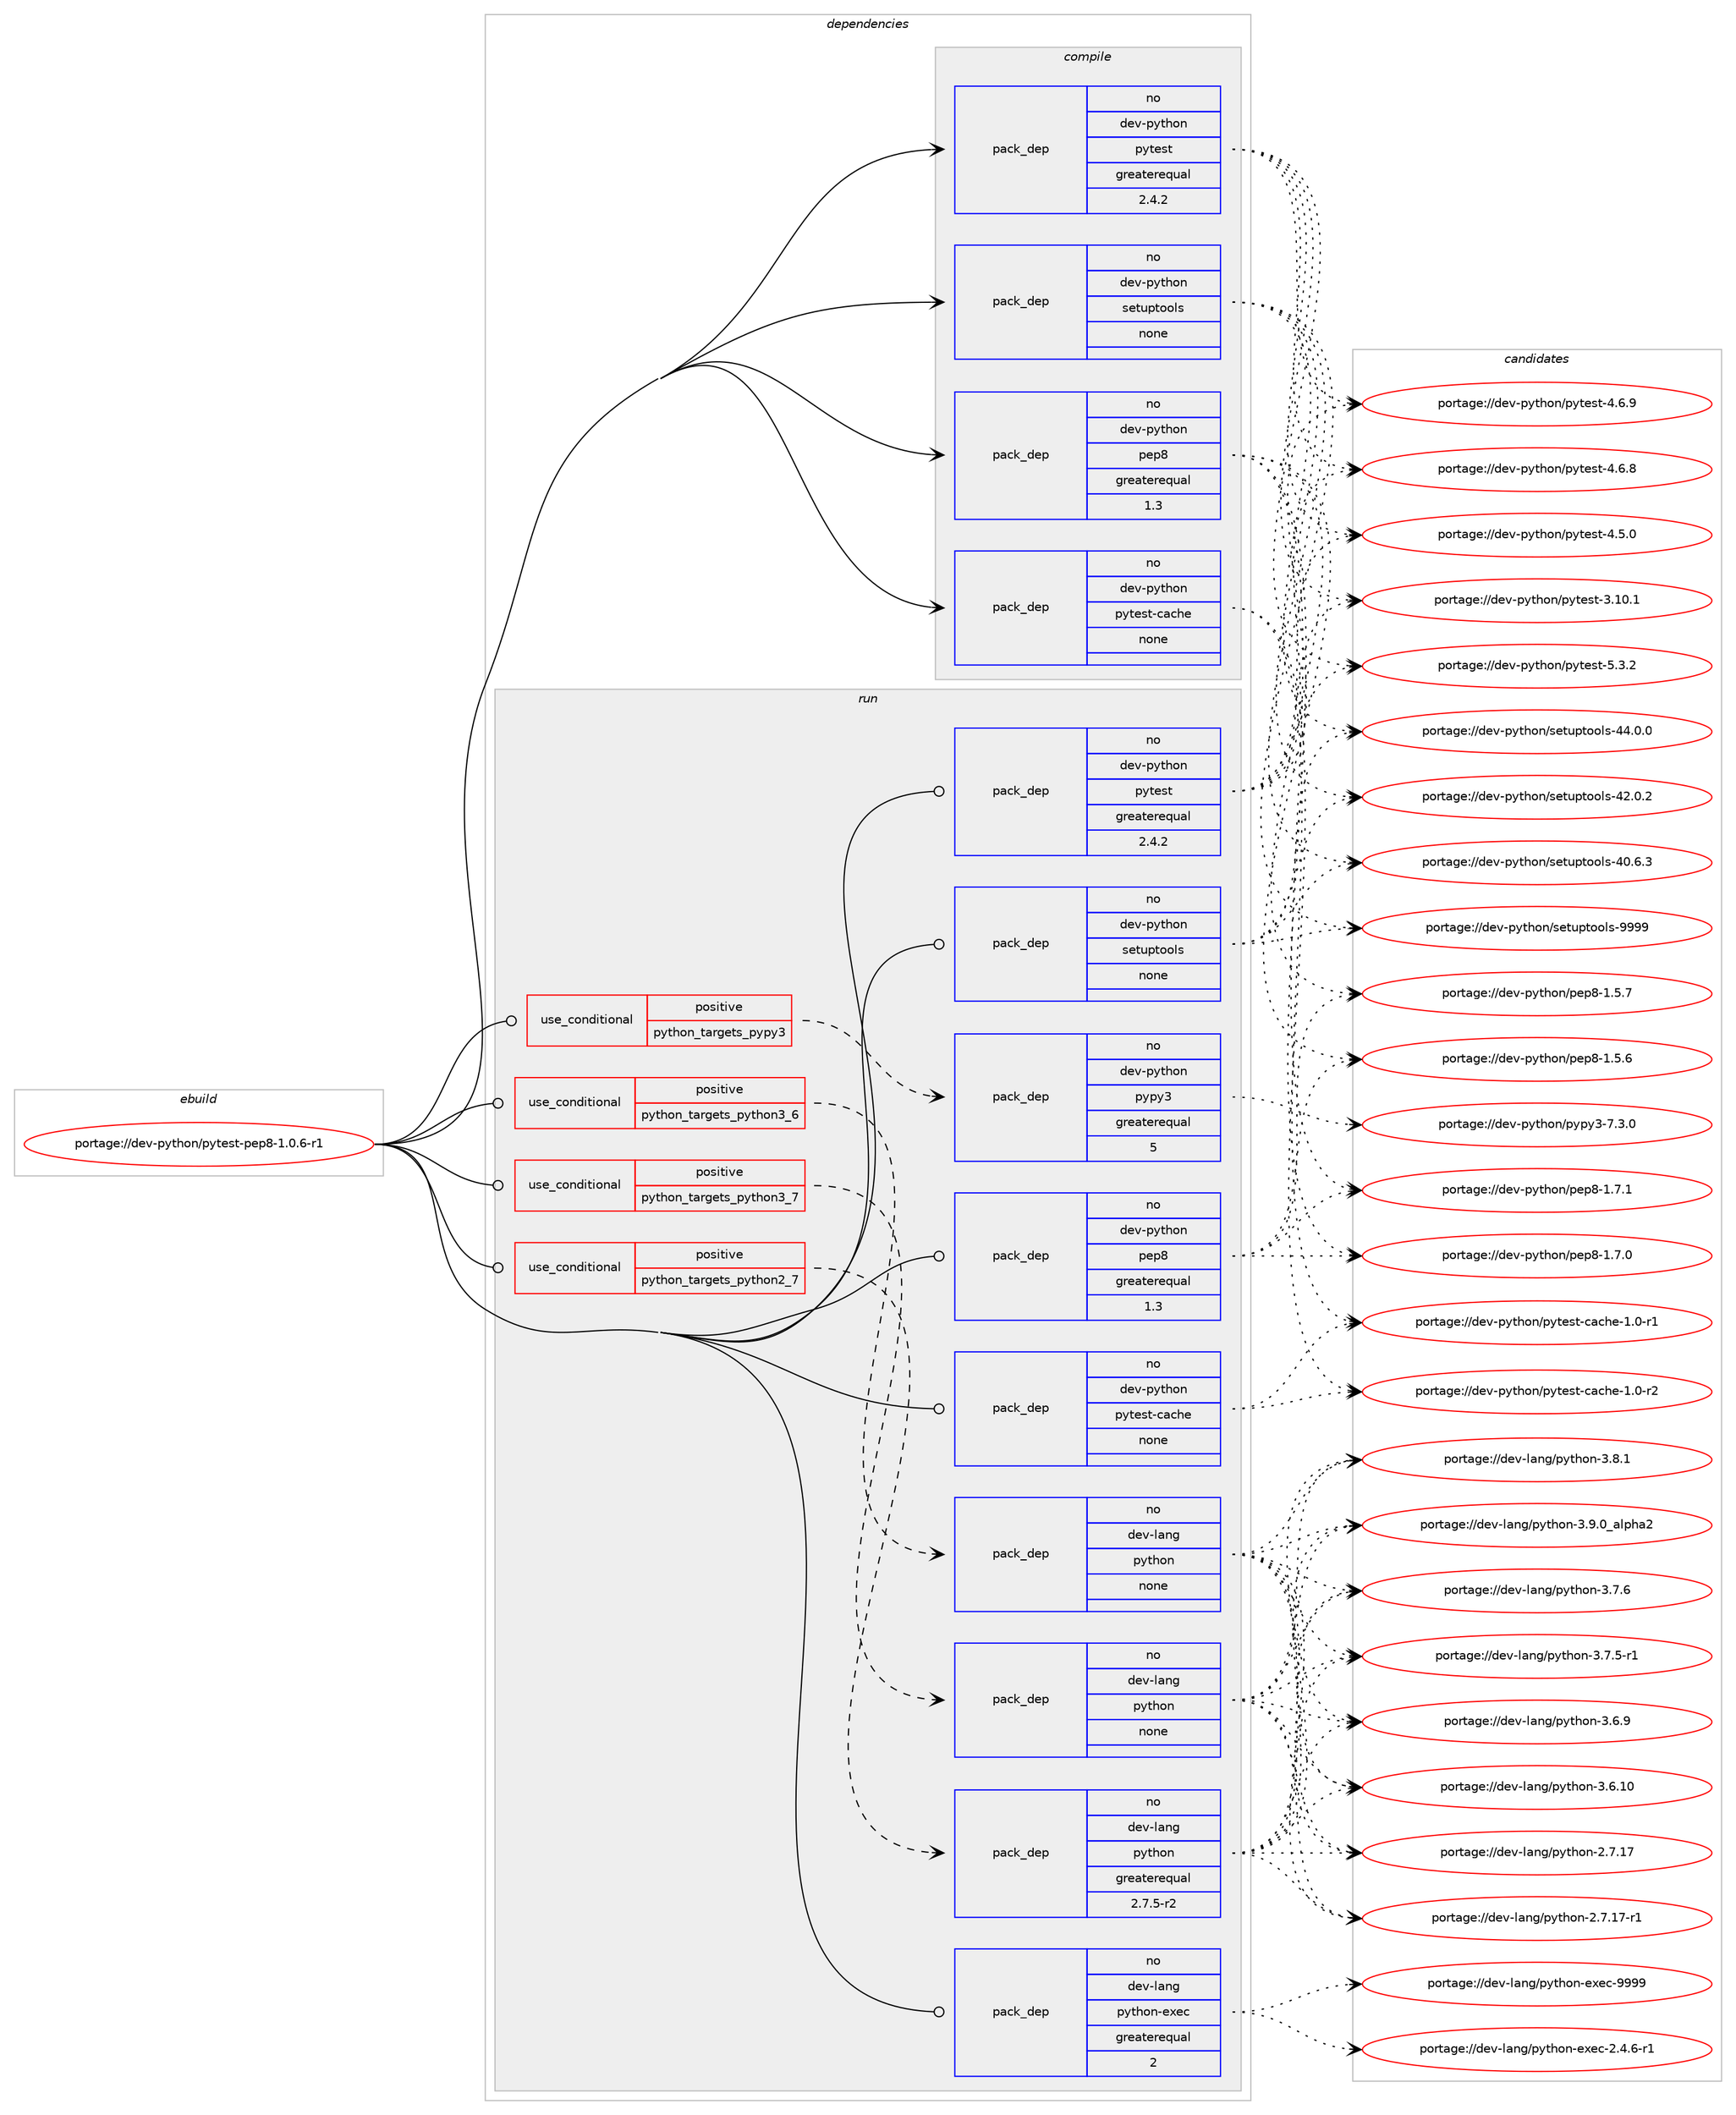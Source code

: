 digraph prolog {

# *************
# Graph options
# *************

newrank=true;
concentrate=true;
compound=true;
graph [rankdir=LR,fontname=Helvetica,fontsize=10,ranksep=1.5];#, ranksep=2.5, nodesep=0.2];
edge  [arrowhead=vee];
node  [fontname=Helvetica,fontsize=10];

# **********
# The ebuild
# **********

subgraph cluster_leftcol {
color=gray;
label=<<i>ebuild</i>>;
id [label="portage://dev-python/pytest-pep8-1.0.6-r1", color=red, width=4, href="../dev-python/pytest-pep8-1.0.6-r1.svg"];
}

# ****************
# The dependencies
# ****************

subgraph cluster_midcol {
color=gray;
label=<<i>dependencies</i>>;
subgraph cluster_compile {
fillcolor="#eeeeee";
style=filled;
label=<<i>compile</i>>;
subgraph pack320778 {
dependency433898 [label=<<TABLE BORDER="0" CELLBORDER="1" CELLSPACING="0" CELLPADDING="4" WIDTH="220"><TR><TD ROWSPAN="6" CELLPADDING="30">pack_dep</TD></TR><TR><TD WIDTH="110">no</TD></TR><TR><TD>dev-python</TD></TR><TR><TD>pep8</TD></TR><TR><TD>greaterequal</TD></TR><TR><TD>1.3</TD></TR></TABLE>>, shape=none, color=blue];
}
id:e -> dependency433898:w [weight=20,style="solid",arrowhead="vee"];
subgraph pack320779 {
dependency433899 [label=<<TABLE BORDER="0" CELLBORDER="1" CELLSPACING="0" CELLPADDING="4" WIDTH="220"><TR><TD ROWSPAN="6" CELLPADDING="30">pack_dep</TD></TR><TR><TD WIDTH="110">no</TD></TR><TR><TD>dev-python</TD></TR><TR><TD>pytest</TD></TR><TR><TD>greaterequal</TD></TR><TR><TD>2.4.2</TD></TR></TABLE>>, shape=none, color=blue];
}
id:e -> dependency433899:w [weight=20,style="solid",arrowhead="vee"];
subgraph pack320780 {
dependency433900 [label=<<TABLE BORDER="0" CELLBORDER="1" CELLSPACING="0" CELLPADDING="4" WIDTH="220"><TR><TD ROWSPAN="6" CELLPADDING="30">pack_dep</TD></TR><TR><TD WIDTH="110">no</TD></TR><TR><TD>dev-python</TD></TR><TR><TD>pytest-cache</TD></TR><TR><TD>none</TD></TR><TR><TD></TD></TR></TABLE>>, shape=none, color=blue];
}
id:e -> dependency433900:w [weight=20,style="solid",arrowhead="vee"];
subgraph pack320781 {
dependency433901 [label=<<TABLE BORDER="0" CELLBORDER="1" CELLSPACING="0" CELLPADDING="4" WIDTH="220"><TR><TD ROWSPAN="6" CELLPADDING="30">pack_dep</TD></TR><TR><TD WIDTH="110">no</TD></TR><TR><TD>dev-python</TD></TR><TR><TD>setuptools</TD></TR><TR><TD>none</TD></TR><TR><TD></TD></TR></TABLE>>, shape=none, color=blue];
}
id:e -> dependency433901:w [weight=20,style="solid",arrowhead="vee"];
}
subgraph cluster_compileandrun {
fillcolor="#eeeeee";
style=filled;
label=<<i>compile and run</i>>;
}
subgraph cluster_run {
fillcolor="#eeeeee";
style=filled;
label=<<i>run</i>>;
subgraph cond108199 {
dependency433902 [label=<<TABLE BORDER="0" CELLBORDER="1" CELLSPACING="0" CELLPADDING="4"><TR><TD ROWSPAN="3" CELLPADDING="10">use_conditional</TD></TR><TR><TD>positive</TD></TR><TR><TD>python_targets_pypy3</TD></TR></TABLE>>, shape=none, color=red];
subgraph pack320782 {
dependency433903 [label=<<TABLE BORDER="0" CELLBORDER="1" CELLSPACING="0" CELLPADDING="4" WIDTH="220"><TR><TD ROWSPAN="6" CELLPADDING="30">pack_dep</TD></TR><TR><TD WIDTH="110">no</TD></TR><TR><TD>dev-python</TD></TR><TR><TD>pypy3</TD></TR><TR><TD>greaterequal</TD></TR><TR><TD>5</TD></TR></TABLE>>, shape=none, color=blue];
}
dependency433902:e -> dependency433903:w [weight=20,style="dashed",arrowhead="vee"];
}
id:e -> dependency433902:w [weight=20,style="solid",arrowhead="odot"];
subgraph cond108200 {
dependency433904 [label=<<TABLE BORDER="0" CELLBORDER="1" CELLSPACING="0" CELLPADDING="4"><TR><TD ROWSPAN="3" CELLPADDING="10">use_conditional</TD></TR><TR><TD>positive</TD></TR><TR><TD>python_targets_python2_7</TD></TR></TABLE>>, shape=none, color=red];
subgraph pack320783 {
dependency433905 [label=<<TABLE BORDER="0" CELLBORDER="1" CELLSPACING="0" CELLPADDING="4" WIDTH="220"><TR><TD ROWSPAN="6" CELLPADDING="30">pack_dep</TD></TR><TR><TD WIDTH="110">no</TD></TR><TR><TD>dev-lang</TD></TR><TR><TD>python</TD></TR><TR><TD>greaterequal</TD></TR><TR><TD>2.7.5-r2</TD></TR></TABLE>>, shape=none, color=blue];
}
dependency433904:e -> dependency433905:w [weight=20,style="dashed",arrowhead="vee"];
}
id:e -> dependency433904:w [weight=20,style="solid",arrowhead="odot"];
subgraph cond108201 {
dependency433906 [label=<<TABLE BORDER="0" CELLBORDER="1" CELLSPACING="0" CELLPADDING="4"><TR><TD ROWSPAN="3" CELLPADDING="10">use_conditional</TD></TR><TR><TD>positive</TD></TR><TR><TD>python_targets_python3_6</TD></TR></TABLE>>, shape=none, color=red];
subgraph pack320784 {
dependency433907 [label=<<TABLE BORDER="0" CELLBORDER="1" CELLSPACING="0" CELLPADDING="4" WIDTH="220"><TR><TD ROWSPAN="6" CELLPADDING="30">pack_dep</TD></TR><TR><TD WIDTH="110">no</TD></TR><TR><TD>dev-lang</TD></TR><TR><TD>python</TD></TR><TR><TD>none</TD></TR><TR><TD></TD></TR></TABLE>>, shape=none, color=blue];
}
dependency433906:e -> dependency433907:w [weight=20,style="dashed",arrowhead="vee"];
}
id:e -> dependency433906:w [weight=20,style="solid",arrowhead="odot"];
subgraph cond108202 {
dependency433908 [label=<<TABLE BORDER="0" CELLBORDER="1" CELLSPACING="0" CELLPADDING="4"><TR><TD ROWSPAN="3" CELLPADDING="10">use_conditional</TD></TR><TR><TD>positive</TD></TR><TR><TD>python_targets_python3_7</TD></TR></TABLE>>, shape=none, color=red];
subgraph pack320785 {
dependency433909 [label=<<TABLE BORDER="0" CELLBORDER="1" CELLSPACING="0" CELLPADDING="4" WIDTH="220"><TR><TD ROWSPAN="6" CELLPADDING="30">pack_dep</TD></TR><TR><TD WIDTH="110">no</TD></TR><TR><TD>dev-lang</TD></TR><TR><TD>python</TD></TR><TR><TD>none</TD></TR><TR><TD></TD></TR></TABLE>>, shape=none, color=blue];
}
dependency433908:e -> dependency433909:w [weight=20,style="dashed",arrowhead="vee"];
}
id:e -> dependency433908:w [weight=20,style="solid",arrowhead="odot"];
subgraph pack320786 {
dependency433910 [label=<<TABLE BORDER="0" CELLBORDER="1" CELLSPACING="0" CELLPADDING="4" WIDTH="220"><TR><TD ROWSPAN="6" CELLPADDING="30">pack_dep</TD></TR><TR><TD WIDTH="110">no</TD></TR><TR><TD>dev-lang</TD></TR><TR><TD>python-exec</TD></TR><TR><TD>greaterequal</TD></TR><TR><TD>2</TD></TR></TABLE>>, shape=none, color=blue];
}
id:e -> dependency433910:w [weight=20,style="solid",arrowhead="odot"];
subgraph pack320787 {
dependency433911 [label=<<TABLE BORDER="0" CELLBORDER="1" CELLSPACING="0" CELLPADDING="4" WIDTH="220"><TR><TD ROWSPAN="6" CELLPADDING="30">pack_dep</TD></TR><TR><TD WIDTH="110">no</TD></TR><TR><TD>dev-python</TD></TR><TR><TD>pep8</TD></TR><TR><TD>greaterequal</TD></TR><TR><TD>1.3</TD></TR></TABLE>>, shape=none, color=blue];
}
id:e -> dependency433911:w [weight=20,style="solid",arrowhead="odot"];
subgraph pack320788 {
dependency433912 [label=<<TABLE BORDER="0" CELLBORDER="1" CELLSPACING="0" CELLPADDING="4" WIDTH="220"><TR><TD ROWSPAN="6" CELLPADDING="30">pack_dep</TD></TR><TR><TD WIDTH="110">no</TD></TR><TR><TD>dev-python</TD></TR><TR><TD>pytest</TD></TR><TR><TD>greaterequal</TD></TR><TR><TD>2.4.2</TD></TR></TABLE>>, shape=none, color=blue];
}
id:e -> dependency433912:w [weight=20,style="solid",arrowhead="odot"];
subgraph pack320789 {
dependency433913 [label=<<TABLE BORDER="0" CELLBORDER="1" CELLSPACING="0" CELLPADDING="4" WIDTH="220"><TR><TD ROWSPAN="6" CELLPADDING="30">pack_dep</TD></TR><TR><TD WIDTH="110">no</TD></TR><TR><TD>dev-python</TD></TR><TR><TD>pytest-cache</TD></TR><TR><TD>none</TD></TR><TR><TD></TD></TR></TABLE>>, shape=none, color=blue];
}
id:e -> dependency433913:w [weight=20,style="solid",arrowhead="odot"];
subgraph pack320790 {
dependency433914 [label=<<TABLE BORDER="0" CELLBORDER="1" CELLSPACING="0" CELLPADDING="4" WIDTH="220"><TR><TD ROWSPAN="6" CELLPADDING="30">pack_dep</TD></TR><TR><TD WIDTH="110">no</TD></TR><TR><TD>dev-python</TD></TR><TR><TD>setuptools</TD></TR><TR><TD>none</TD></TR><TR><TD></TD></TR></TABLE>>, shape=none, color=blue];
}
id:e -> dependency433914:w [weight=20,style="solid",arrowhead="odot"];
}
}

# **************
# The candidates
# **************

subgraph cluster_choices {
rank=same;
color=gray;
label=<<i>candidates</i>>;

subgraph choice320778 {
color=black;
nodesep=1;
choice100101118451121211161041111104711210111256454946554649 [label="portage://dev-python/pep8-1.7.1", color=red, width=4,href="../dev-python/pep8-1.7.1.svg"];
choice100101118451121211161041111104711210111256454946554648 [label="portage://dev-python/pep8-1.7.0", color=red, width=4,href="../dev-python/pep8-1.7.0.svg"];
choice100101118451121211161041111104711210111256454946534655 [label="portage://dev-python/pep8-1.5.7", color=red, width=4,href="../dev-python/pep8-1.5.7.svg"];
choice100101118451121211161041111104711210111256454946534654 [label="portage://dev-python/pep8-1.5.6", color=red, width=4,href="../dev-python/pep8-1.5.6.svg"];
dependency433898:e -> choice100101118451121211161041111104711210111256454946554649:w [style=dotted,weight="100"];
dependency433898:e -> choice100101118451121211161041111104711210111256454946554648:w [style=dotted,weight="100"];
dependency433898:e -> choice100101118451121211161041111104711210111256454946534655:w [style=dotted,weight="100"];
dependency433898:e -> choice100101118451121211161041111104711210111256454946534654:w [style=dotted,weight="100"];
}
subgraph choice320779 {
color=black;
nodesep=1;
choice1001011184511212111610411111047112121116101115116455346514650 [label="portage://dev-python/pytest-5.3.2", color=red, width=4,href="../dev-python/pytest-5.3.2.svg"];
choice1001011184511212111610411111047112121116101115116455246544657 [label="portage://dev-python/pytest-4.6.9", color=red, width=4,href="../dev-python/pytest-4.6.9.svg"];
choice1001011184511212111610411111047112121116101115116455246544656 [label="portage://dev-python/pytest-4.6.8", color=red, width=4,href="../dev-python/pytest-4.6.8.svg"];
choice1001011184511212111610411111047112121116101115116455246534648 [label="portage://dev-python/pytest-4.5.0", color=red, width=4,href="../dev-python/pytest-4.5.0.svg"];
choice100101118451121211161041111104711212111610111511645514649484649 [label="portage://dev-python/pytest-3.10.1", color=red, width=4,href="../dev-python/pytest-3.10.1.svg"];
dependency433899:e -> choice1001011184511212111610411111047112121116101115116455346514650:w [style=dotted,weight="100"];
dependency433899:e -> choice1001011184511212111610411111047112121116101115116455246544657:w [style=dotted,weight="100"];
dependency433899:e -> choice1001011184511212111610411111047112121116101115116455246544656:w [style=dotted,weight="100"];
dependency433899:e -> choice1001011184511212111610411111047112121116101115116455246534648:w [style=dotted,weight="100"];
dependency433899:e -> choice100101118451121211161041111104711212111610111511645514649484649:w [style=dotted,weight="100"];
}
subgraph choice320780 {
color=black;
nodesep=1;
choice100101118451121211161041111104711212111610111511645999799104101454946484511450 [label="portage://dev-python/pytest-cache-1.0-r2", color=red, width=4,href="../dev-python/pytest-cache-1.0-r2.svg"];
choice100101118451121211161041111104711212111610111511645999799104101454946484511449 [label="portage://dev-python/pytest-cache-1.0-r1", color=red, width=4,href="../dev-python/pytest-cache-1.0-r1.svg"];
dependency433900:e -> choice100101118451121211161041111104711212111610111511645999799104101454946484511450:w [style=dotted,weight="100"];
dependency433900:e -> choice100101118451121211161041111104711212111610111511645999799104101454946484511449:w [style=dotted,weight="100"];
}
subgraph choice320781 {
color=black;
nodesep=1;
choice10010111845112121116104111110471151011161171121161111111081154557575757 [label="portage://dev-python/setuptools-9999", color=red, width=4,href="../dev-python/setuptools-9999.svg"];
choice100101118451121211161041111104711510111611711211611111110811545525246484648 [label="portage://dev-python/setuptools-44.0.0", color=red, width=4,href="../dev-python/setuptools-44.0.0.svg"];
choice100101118451121211161041111104711510111611711211611111110811545525046484650 [label="portage://dev-python/setuptools-42.0.2", color=red, width=4,href="../dev-python/setuptools-42.0.2.svg"];
choice100101118451121211161041111104711510111611711211611111110811545524846544651 [label="portage://dev-python/setuptools-40.6.3", color=red, width=4,href="../dev-python/setuptools-40.6.3.svg"];
dependency433901:e -> choice10010111845112121116104111110471151011161171121161111111081154557575757:w [style=dotted,weight="100"];
dependency433901:e -> choice100101118451121211161041111104711510111611711211611111110811545525246484648:w [style=dotted,weight="100"];
dependency433901:e -> choice100101118451121211161041111104711510111611711211611111110811545525046484650:w [style=dotted,weight="100"];
dependency433901:e -> choice100101118451121211161041111104711510111611711211611111110811545524846544651:w [style=dotted,weight="100"];
}
subgraph choice320782 {
color=black;
nodesep=1;
choice100101118451121211161041111104711212111212151455546514648 [label="portage://dev-python/pypy3-7.3.0", color=red, width=4,href="../dev-python/pypy3-7.3.0.svg"];
dependency433903:e -> choice100101118451121211161041111104711212111212151455546514648:w [style=dotted,weight="100"];
}
subgraph choice320783 {
color=black;
nodesep=1;
choice10010111845108971101034711212111610411111045514657464895971081121049750 [label="portage://dev-lang/python-3.9.0_alpha2", color=red, width=4,href="../dev-lang/python-3.9.0_alpha2.svg"];
choice100101118451089711010347112121116104111110455146564649 [label="portage://dev-lang/python-3.8.1", color=red, width=4,href="../dev-lang/python-3.8.1.svg"];
choice100101118451089711010347112121116104111110455146554654 [label="portage://dev-lang/python-3.7.6", color=red, width=4,href="../dev-lang/python-3.7.6.svg"];
choice1001011184510897110103471121211161041111104551465546534511449 [label="portage://dev-lang/python-3.7.5-r1", color=red, width=4,href="../dev-lang/python-3.7.5-r1.svg"];
choice100101118451089711010347112121116104111110455146544657 [label="portage://dev-lang/python-3.6.9", color=red, width=4,href="../dev-lang/python-3.6.9.svg"];
choice10010111845108971101034711212111610411111045514654464948 [label="portage://dev-lang/python-3.6.10", color=red, width=4,href="../dev-lang/python-3.6.10.svg"];
choice100101118451089711010347112121116104111110455046554649554511449 [label="portage://dev-lang/python-2.7.17-r1", color=red, width=4,href="../dev-lang/python-2.7.17-r1.svg"];
choice10010111845108971101034711212111610411111045504655464955 [label="portage://dev-lang/python-2.7.17", color=red, width=4,href="../dev-lang/python-2.7.17.svg"];
dependency433905:e -> choice10010111845108971101034711212111610411111045514657464895971081121049750:w [style=dotted,weight="100"];
dependency433905:e -> choice100101118451089711010347112121116104111110455146564649:w [style=dotted,weight="100"];
dependency433905:e -> choice100101118451089711010347112121116104111110455146554654:w [style=dotted,weight="100"];
dependency433905:e -> choice1001011184510897110103471121211161041111104551465546534511449:w [style=dotted,weight="100"];
dependency433905:e -> choice100101118451089711010347112121116104111110455146544657:w [style=dotted,weight="100"];
dependency433905:e -> choice10010111845108971101034711212111610411111045514654464948:w [style=dotted,weight="100"];
dependency433905:e -> choice100101118451089711010347112121116104111110455046554649554511449:w [style=dotted,weight="100"];
dependency433905:e -> choice10010111845108971101034711212111610411111045504655464955:w [style=dotted,weight="100"];
}
subgraph choice320784 {
color=black;
nodesep=1;
choice10010111845108971101034711212111610411111045514657464895971081121049750 [label="portage://dev-lang/python-3.9.0_alpha2", color=red, width=4,href="../dev-lang/python-3.9.0_alpha2.svg"];
choice100101118451089711010347112121116104111110455146564649 [label="portage://dev-lang/python-3.8.1", color=red, width=4,href="../dev-lang/python-3.8.1.svg"];
choice100101118451089711010347112121116104111110455146554654 [label="portage://dev-lang/python-3.7.6", color=red, width=4,href="../dev-lang/python-3.7.6.svg"];
choice1001011184510897110103471121211161041111104551465546534511449 [label="portage://dev-lang/python-3.7.5-r1", color=red, width=4,href="../dev-lang/python-3.7.5-r1.svg"];
choice100101118451089711010347112121116104111110455146544657 [label="portage://dev-lang/python-3.6.9", color=red, width=4,href="../dev-lang/python-3.6.9.svg"];
choice10010111845108971101034711212111610411111045514654464948 [label="portage://dev-lang/python-3.6.10", color=red, width=4,href="../dev-lang/python-3.6.10.svg"];
choice100101118451089711010347112121116104111110455046554649554511449 [label="portage://dev-lang/python-2.7.17-r1", color=red, width=4,href="../dev-lang/python-2.7.17-r1.svg"];
choice10010111845108971101034711212111610411111045504655464955 [label="portage://dev-lang/python-2.7.17", color=red, width=4,href="../dev-lang/python-2.7.17.svg"];
dependency433907:e -> choice10010111845108971101034711212111610411111045514657464895971081121049750:w [style=dotted,weight="100"];
dependency433907:e -> choice100101118451089711010347112121116104111110455146564649:w [style=dotted,weight="100"];
dependency433907:e -> choice100101118451089711010347112121116104111110455146554654:w [style=dotted,weight="100"];
dependency433907:e -> choice1001011184510897110103471121211161041111104551465546534511449:w [style=dotted,weight="100"];
dependency433907:e -> choice100101118451089711010347112121116104111110455146544657:w [style=dotted,weight="100"];
dependency433907:e -> choice10010111845108971101034711212111610411111045514654464948:w [style=dotted,weight="100"];
dependency433907:e -> choice100101118451089711010347112121116104111110455046554649554511449:w [style=dotted,weight="100"];
dependency433907:e -> choice10010111845108971101034711212111610411111045504655464955:w [style=dotted,weight="100"];
}
subgraph choice320785 {
color=black;
nodesep=1;
choice10010111845108971101034711212111610411111045514657464895971081121049750 [label="portage://dev-lang/python-3.9.0_alpha2", color=red, width=4,href="../dev-lang/python-3.9.0_alpha2.svg"];
choice100101118451089711010347112121116104111110455146564649 [label="portage://dev-lang/python-3.8.1", color=red, width=4,href="../dev-lang/python-3.8.1.svg"];
choice100101118451089711010347112121116104111110455146554654 [label="portage://dev-lang/python-3.7.6", color=red, width=4,href="../dev-lang/python-3.7.6.svg"];
choice1001011184510897110103471121211161041111104551465546534511449 [label="portage://dev-lang/python-3.7.5-r1", color=red, width=4,href="../dev-lang/python-3.7.5-r1.svg"];
choice100101118451089711010347112121116104111110455146544657 [label="portage://dev-lang/python-3.6.9", color=red, width=4,href="../dev-lang/python-3.6.9.svg"];
choice10010111845108971101034711212111610411111045514654464948 [label="portage://dev-lang/python-3.6.10", color=red, width=4,href="../dev-lang/python-3.6.10.svg"];
choice100101118451089711010347112121116104111110455046554649554511449 [label="portage://dev-lang/python-2.7.17-r1", color=red, width=4,href="../dev-lang/python-2.7.17-r1.svg"];
choice10010111845108971101034711212111610411111045504655464955 [label="portage://dev-lang/python-2.7.17", color=red, width=4,href="../dev-lang/python-2.7.17.svg"];
dependency433909:e -> choice10010111845108971101034711212111610411111045514657464895971081121049750:w [style=dotted,weight="100"];
dependency433909:e -> choice100101118451089711010347112121116104111110455146564649:w [style=dotted,weight="100"];
dependency433909:e -> choice100101118451089711010347112121116104111110455146554654:w [style=dotted,weight="100"];
dependency433909:e -> choice1001011184510897110103471121211161041111104551465546534511449:w [style=dotted,weight="100"];
dependency433909:e -> choice100101118451089711010347112121116104111110455146544657:w [style=dotted,weight="100"];
dependency433909:e -> choice10010111845108971101034711212111610411111045514654464948:w [style=dotted,weight="100"];
dependency433909:e -> choice100101118451089711010347112121116104111110455046554649554511449:w [style=dotted,weight="100"];
dependency433909:e -> choice10010111845108971101034711212111610411111045504655464955:w [style=dotted,weight="100"];
}
subgraph choice320786 {
color=black;
nodesep=1;
choice10010111845108971101034711212111610411111045101120101994557575757 [label="portage://dev-lang/python-exec-9999", color=red, width=4,href="../dev-lang/python-exec-9999.svg"];
choice10010111845108971101034711212111610411111045101120101994550465246544511449 [label="portage://dev-lang/python-exec-2.4.6-r1", color=red, width=4,href="../dev-lang/python-exec-2.4.6-r1.svg"];
dependency433910:e -> choice10010111845108971101034711212111610411111045101120101994557575757:w [style=dotted,weight="100"];
dependency433910:e -> choice10010111845108971101034711212111610411111045101120101994550465246544511449:w [style=dotted,weight="100"];
}
subgraph choice320787 {
color=black;
nodesep=1;
choice100101118451121211161041111104711210111256454946554649 [label="portage://dev-python/pep8-1.7.1", color=red, width=4,href="../dev-python/pep8-1.7.1.svg"];
choice100101118451121211161041111104711210111256454946554648 [label="portage://dev-python/pep8-1.7.0", color=red, width=4,href="../dev-python/pep8-1.7.0.svg"];
choice100101118451121211161041111104711210111256454946534655 [label="portage://dev-python/pep8-1.5.7", color=red, width=4,href="../dev-python/pep8-1.5.7.svg"];
choice100101118451121211161041111104711210111256454946534654 [label="portage://dev-python/pep8-1.5.6", color=red, width=4,href="../dev-python/pep8-1.5.6.svg"];
dependency433911:e -> choice100101118451121211161041111104711210111256454946554649:w [style=dotted,weight="100"];
dependency433911:e -> choice100101118451121211161041111104711210111256454946554648:w [style=dotted,weight="100"];
dependency433911:e -> choice100101118451121211161041111104711210111256454946534655:w [style=dotted,weight="100"];
dependency433911:e -> choice100101118451121211161041111104711210111256454946534654:w [style=dotted,weight="100"];
}
subgraph choice320788 {
color=black;
nodesep=1;
choice1001011184511212111610411111047112121116101115116455346514650 [label="portage://dev-python/pytest-5.3.2", color=red, width=4,href="../dev-python/pytest-5.3.2.svg"];
choice1001011184511212111610411111047112121116101115116455246544657 [label="portage://dev-python/pytest-4.6.9", color=red, width=4,href="../dev-python/pytest-4.6.9.svg"];
choice1001011184511212111610411111047112121116101115116455246544656 [label="portage://dev-python/pytest-4.6.8", color=red, width=4,href="../dev-python/pytest-4.6.8.svg"];
choice1001011184511212111610411111047112121116101115116455246534648 [label="portage://dev-python/pytest-4.5.0", color=red, width=4,href="../dev-python/pytest-4.5.0.svg"];
choice100101118451121211161041111104711212111610111511645514649484649 [label="portage://dev-python/pytest-3.10.1", color=red, width=4,href="../dev-python/pytest-3.10.1.svg"];
dependency433912:e -> choice1001011184511212111610411111047112121116101115116455346514650:w [style=dotted,weight="100"];
dependency433912:e -> choice1001011184511212111610411111047112121116101115116455246544657:w [style=dotted,weight="100"];
dependency433912:e -> choice1001011184511212111610411111047112121116101115116455246544656:w [style=dotted,weight="100"];
dependency433912:e -> choice1001011184511212111610411111047112121116101115116455246534648:w [style=dotted,weight="100"];
dependency433912:e -> choice100101118451121211161041111104711212111610111511645514649484649:w [style=dotted,weight="100"];
}
subgraph choice320789 {
color=black;
nodesep=1;
choice100101118451121211161041111104711212111610111511645999799104101454946484511450 [label="portage://dev-python/pytest-cache-1.0-r2", color=red, width=4,href="../dev-python/pytest-cache-1.0-r2.svg"];
choice100101118451121211161041111104711212111610111511645999799104101454946484511449 [label="portage://dev-python/pytest-cache-1.0-r1", color=red, width=4,href="../dev-python/pytest-cache-1.0-r1.svg"];
dependency433913:e -> choice100101118451121211161041111104711212111610111511645999799104101454946484511450:w [style=dotted,weight="100"];
dependency433913:e -> choice100101118451121211161041111104711212111610111511645999799104101454946484511449:w [style=dotted,weight="100"];
}
subgraph choice320790 {
color=black;
nodesep=1;
choice10010111845112121116104111110471151011161171121161111111081154557575757 [label="portage://dev-python/setuptools-9999", color=red, width=4,href="../dev-python/setuptools-9999.svg"];
choice100101118451121211161041111104711510111611711211611111110811545525246484648 [label="portage://dev-python/setuptools-44.0.0", color=red, width=4,href="../dev-python/setuptools-44.0.0.svg"];
choice100101118451121211161041111104711510111611711211611111110811545525046484650 [label="portage://dev-python/setuptools-42.0.2", color=red, width=4,href="../dev-python/setuptools-42.0.2.svg"];
choice100101118451121211161041111104711510111611711211611111110811545524846544651 [label="portage://dev-python/setuptools-40.6.3", color=red, width=4,href="../dev-python/setuptools-40.6.3.svg"];
dependency433914:e -> choice10010111845112121116104111110471151011161171121161111111081154557575757:w [style=dotted,weight="100"];
dependency433914:e -> choice100101118451121211161041111104711510111611711211611111110811545525246484648:w [style=dotted,weight="100"];
dependency433914:e -> choice100101118451121211161041111104711510111611711211611111110811545525046484650:w [style=dotted,weight="100"];
dependency433914:e -> choice100101118451121211161041111104711510111611711211611111110811545524846544651:w [style=dotted,weight="100"];
}
}

}
